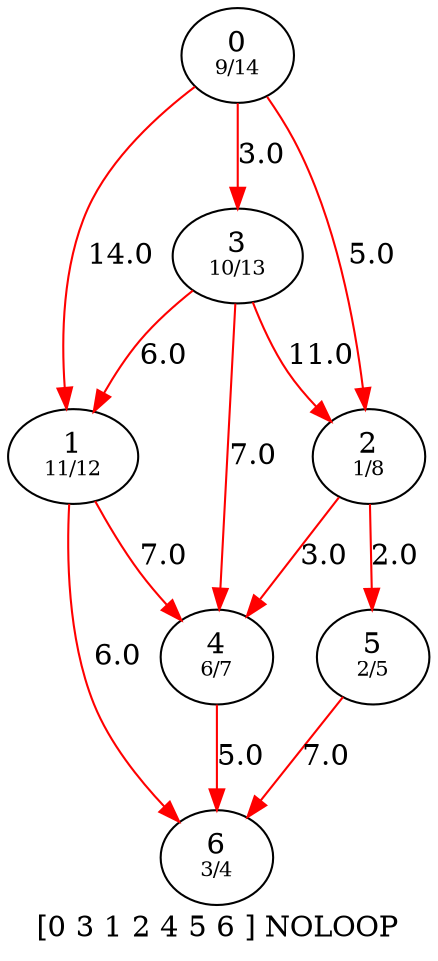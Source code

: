 ## Jagadeesh Vasudevamurthy ####
digraph g {
	label = "[0 3 1 2 4 5 6 ] NOLOOP"
	0 [label = <0<BR /><FONT POINT-SIZE="10">9/14</FONT>>]
	3 [label = <3<BR /><FONT POINT-SIZE="10">10/13</FONT>>]
	1 [label = <1<BR /><FONT POINT-SIZE="10">11/12</FONT>>]
	2 [label = <2<BR /><FONT POINT-SIZE="10">1/8</FONT>>]
	4 [label = <4<BR /><FONT POINT-SIZE="10">6/7</FONT>>]
	5 [label = <5<BR /><FONT POINT-SIZE="10">2/5</FONT>>]
	6 [label = <6<BR /><FONT POINT-SIZE="10">3/4</FONT>>]
	edge [color=red]
	   0 -> 2 [label = 5.0]
	   0 -> 3 [label = 3.0]
	   0 -> 1 [label = 14.0]
	   2 -> 5 [label = 2.0]
	   2 -> 4 [label = 3.0]
	   3 -> 2 [label = 11.0]
	   3 -> 4 [label = 7.0]
	   3 -> 1 [label = 6.0]
	   1 -> 6 [label = 6.0]
	   1 -> 4 [label = 7.0]
	   4 -> 6 [label = 5.0]
	   5 -> 6 [label = 7.0]
}
